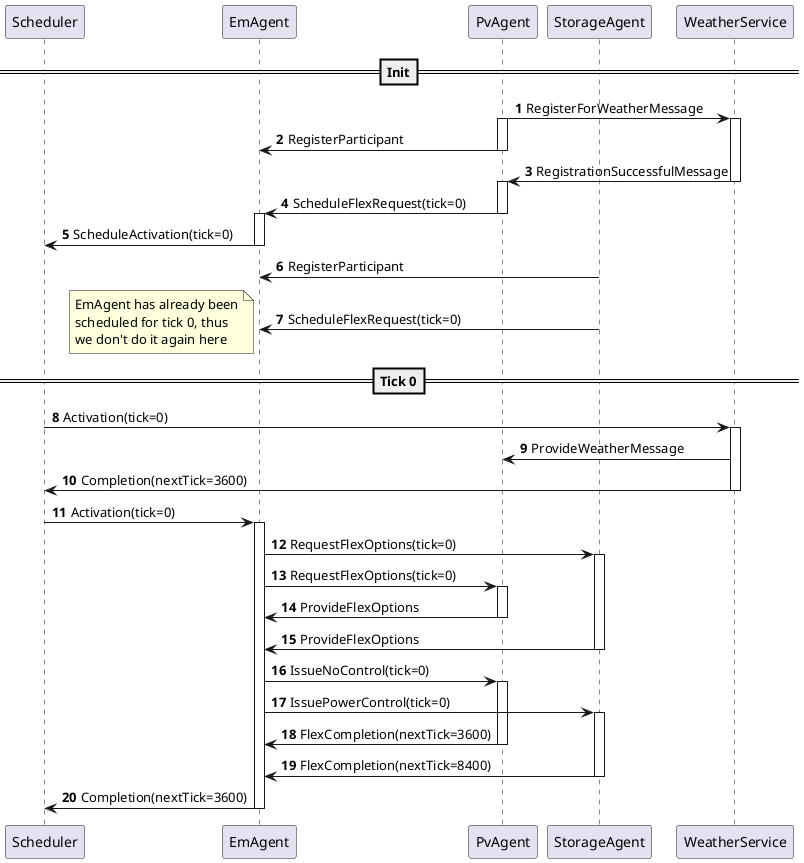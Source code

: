 @startuml
'https://plantuml.com/sequence-diagram

' set fixed order
participant Scheduler
participant EmAgent
participant PvAgent
participant StorageAgent
participant WeatherService

autonumber

==Init==

PvAgent -> WeatherService: RegisterForWeatherMessage
activate PvAgent
activate WeatherService
PvAgent -> EmAgent: RegisterParticipant
deactivate PvAgent

WeatherService -> PvAgent: RegistrationSuccessfulMessage
deactivate WeatherService
activate PvAgent
PvAgent -> EmAgent: ScheduleFlexRequest(tick=0)
deactivate PvAgent
activate EmAgent

EmAgent -> Scheduler: ScheduleActivation(tick=0)
deactivate EmAgent

StorageAgent -> EmAgent: RegisterParticipant
StorageAgent -> EmAgent: ScheduleFlexRequest(tick=0)

note left
EmAgent has already been
scheduled for tick 0, thus
we don't do it again here
end note

==Tick 0==

Scheduler -> WeatherService: Activation(tick=0)
activate WeatherService

WeatherService -> PvAgent: ProvideWeatherMessage

WeatherService -> Scheduler: Completion(nextTick=3600)
deactivate WeatherService

Scheduler -> EmAgent: Activation(tick=0)
activate EmAgent

EmAgent -> StorageAgent: RequestFlexOptions(tick=0)
activate StorageAgent

EmAgent -> PvAgent: RequestFlexOptions(tick=0)
activate PvAgent

PvAgent -> EmAgent: ProvideFlexOptions
deactivate PvAgent

StorageAgent -> EmAgent: ProvideFlexOptions
deactivate StorageAgent

EmAgent -> PvAgent: IssueNoControl(tick=0)
activate PvAgent

EmAgent -> StorageAgent: IssuePowerControl(tick=0)
activate StorageAgent

PvAgent -> EmAgent: FlexCompletion(nextTick=3600)
deactivate PvAgent

StorageAgent -> EmAgent: FlexCompletion(nextTick=8400)
deactivate StorageAgent

EmAgent -> Scheduler: Completion(nextTick=3600)
deactivate EmAgent

@enduml